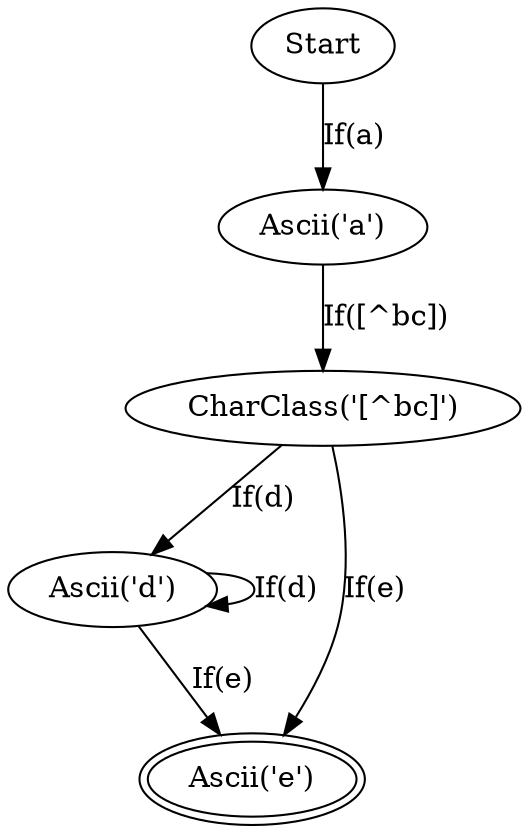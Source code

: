 digraph FSM {
node0 [label="Start"];
node0 -> node1 [label="If(a)"];
node1 [label="Ascii('a')"];
node1 -> node2 [label="If([^bc])"];
node2 [label="CharClass('[^bc]')"];
node2 -> node3 [label="If(d)"];
node2 -> node4 [label="If(e)"];
node3 [label="Ascii('d')"];
node3 -> node3 [label="If(d)"];
node3 -> node4 [label="If(e)"];
node4 [label="Ascii('e')", peripheries=2];
}